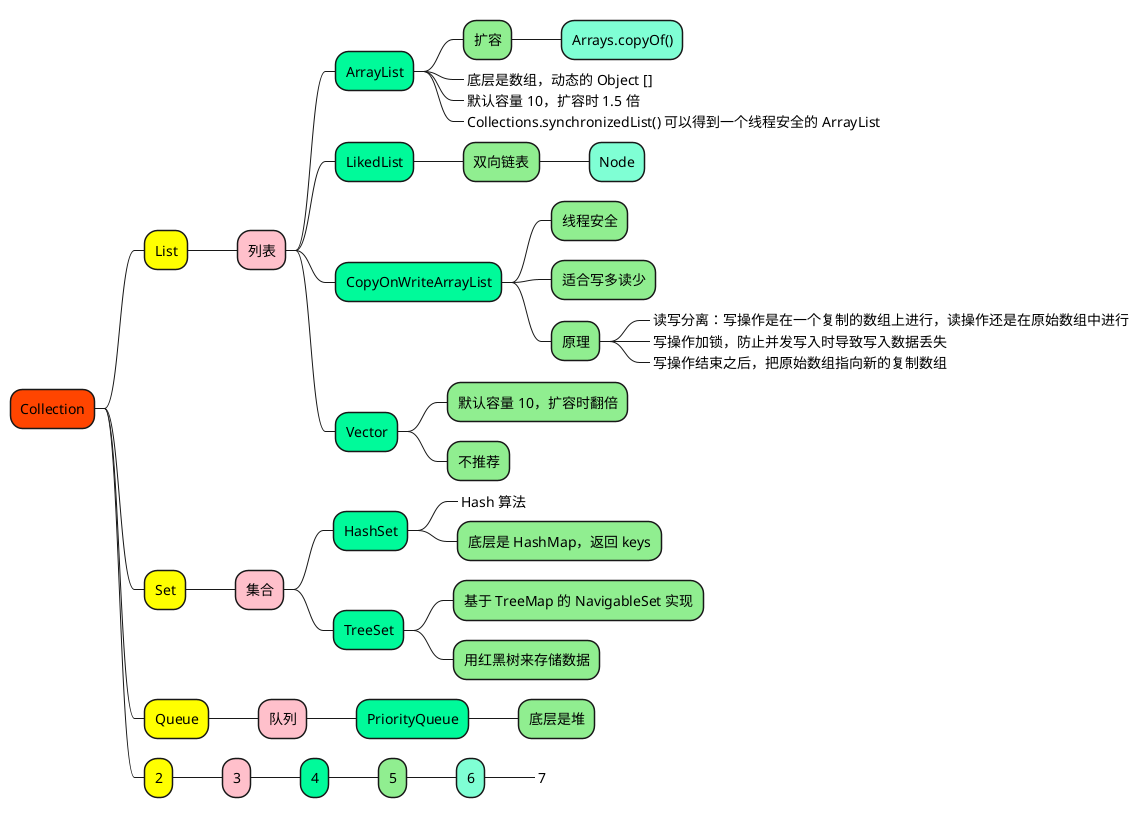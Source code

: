 @startmindmap

+[#OrangeRed] Collection

++[#yellow] List

+++[#Pink] 列表

++++[#MediumSpringGreen] ArrayList
+++++[#LightGreen] 扩容
++++++[#Aquamarine] Arrays.copyOf()
+++++[#LightGreen]_ 底层是数组，动态的 Object []
+++++[#LightGreen]_ 默认容量 10，扩容时 1.5 倍
+++++[#LightGreen]_ Collections.synchronizedList() 可以得到一个线程安全的 ArrayList

++++[#MediumSpringGreen] LikedList
+++++[#LightGreen] 双向链表
++++++[#Aquamarine] Node

++++[#MediumSpringGreen] CopyOnWriteArrayList
+++++[#LightGreen] 线程安全
+++++[#LightGreen] 适合写多读少
+++++[#LightGreen] 原理
++++++[#Aquamarine]_ 读写分离：写操作是在一个复制的数组上进行，读操作还是在原始数组中进行
++++++[#Aquamarine]_ 写操作加锁，防止并发写入时导致写入数据丢失
++++++[#Aquamarine]_ 写操作结束之后，把原始数组指向新的复制数组

++++[#MediumSpringGreen] Vector
+++++[#LightGreen] 默认容量 10，扩容时翻倍
+++++[#LightGreen] 不推荐



++[#yellow] Set

+++[#Pink] 集合

++++[#MediumSpringGreen] HashSet
+++++[#LightGreen]_ Hash 算法
+++++[#LightGreen] 底层是 HashMap，返回 keys

++++[#MediumSpringGreen] TreeSet
+++++[#LightGreen] 基于 TreeMap 的 NavigableSet 实现
+++++[#LightGreen] 用红黑树来存储数据




++[#yellow] Queue

+++[#Pink] 队列

++++[#MediumSpringGreen] PriorityQueue
+++++[#LightGreen] 底层是堆






++[#yellow] 2

+++[#Pink] 3

++++[#MediumSpringGreen] 4
+++++[#LightGreen] 5
++++++[#Aquamarine] 6
+++++++[#Aquamarine]_ 7





@endmindmap
